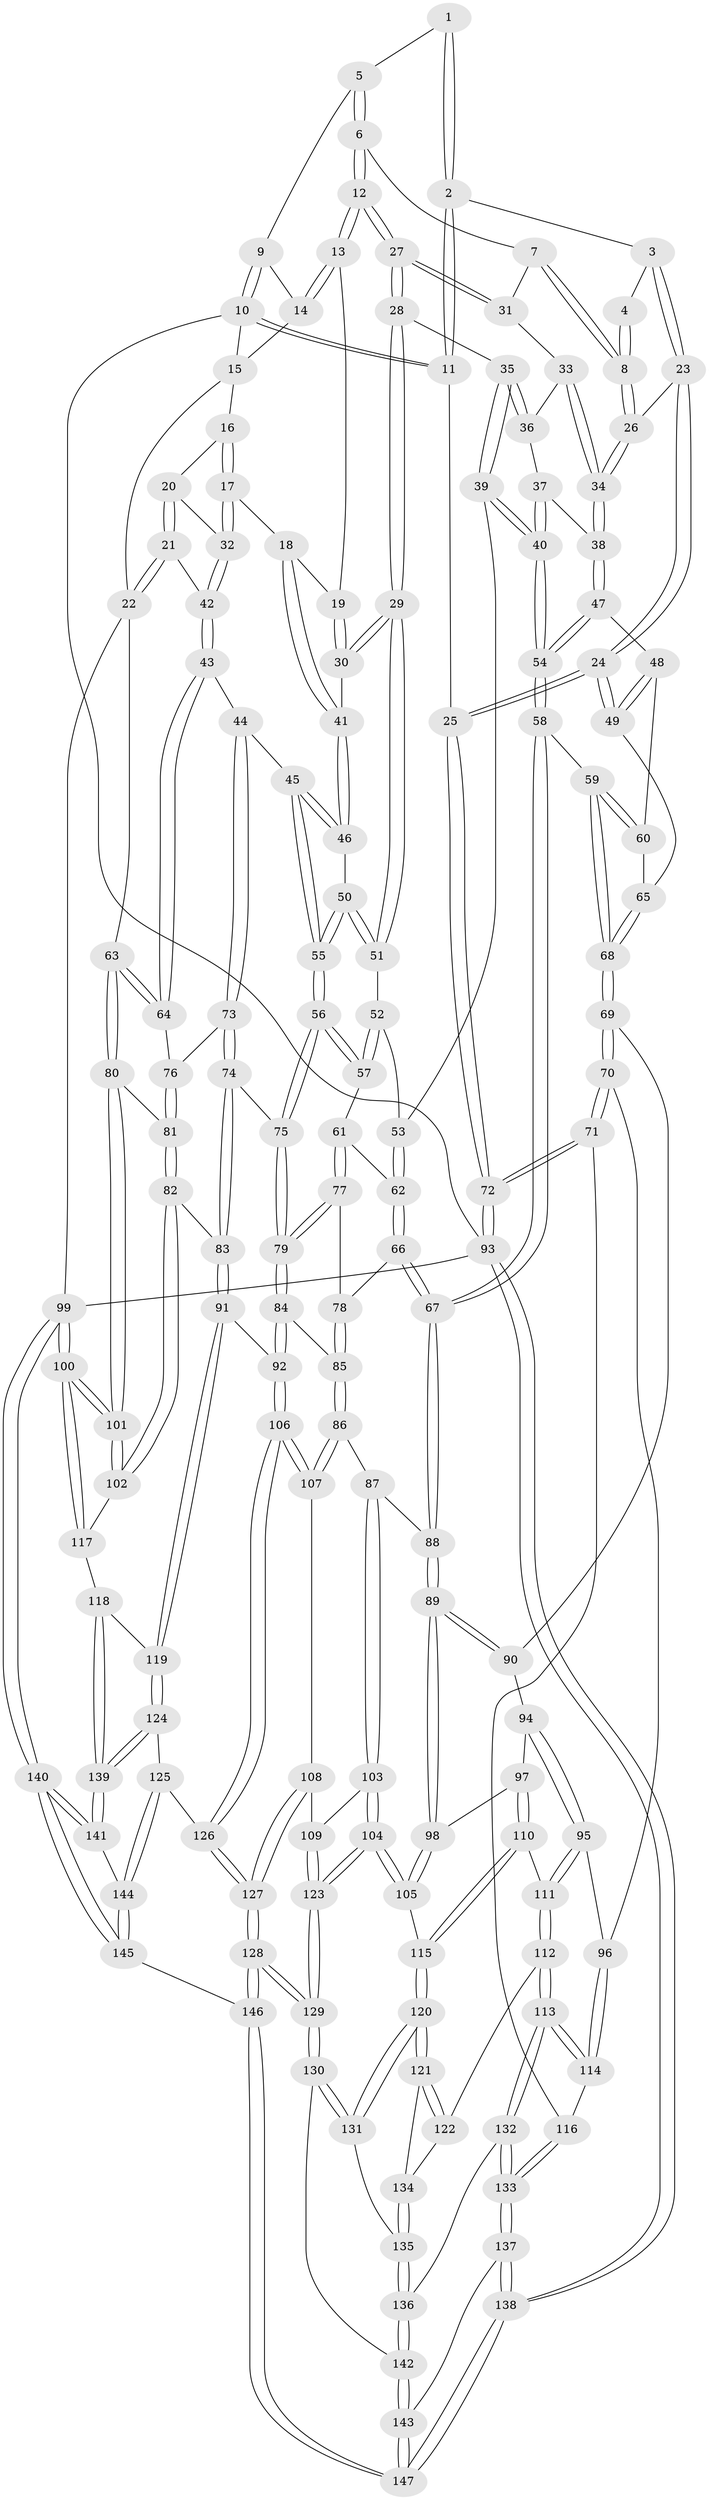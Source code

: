 // coarse degree distribution, {4: 0.5932203389830508, 5: 0.0847457627118644, 6: 0.01694915254237288, 3: 0.288135593220339, 2: 0.01694915254237288}
// Generated by graph-tools (version 1.1) at 2025/38/03/04/25 23:38:21]
// undirected, 147 vertices, 364 edges
graph export_dot {
  node [color=gray90,style=filled];
  1 [pos="+0.15312644256908073+0.05207209712276968"];
  2 [pos="+0.02137958835293175+0.04594547622674296"];
  3 [pos="+0.06434861619669076+0.09378470243269765"];
  4 [pos="+0.1428676842758108+0.08125748367684861"];
  5 [pos="+0.2845718851854114+0"];
  6 [pos="+0.3039281483124214+0"];
  7 [pos="+0.2773674292818123+0.10810855912810197"];
  8 [pos="+0.17410734329637345+0.21043134091046545"];
  9 [pos="+0.2812454462268819+0"];
  10 [pos="+0+0"];
  11 [pos="+0+0"];
  12 [pos="+0.4781885607633928+0.12424242454333861"];
  13 [pos="+0.6633371248868343+0"];
  14 [pos="+0.7093761926036616+0"];
  15 [pos="+0.717059992877526+0"];
  16 [pos="+0.7876840377171355+0"];
  17 [pos="+0.7633213905700964+0.22963712483757326"];
  18 [pos="+0.7515594821724707+0.2304881953788611"];
  19 [pos="+0.6550601921209873+0.12918375330584425"];
  20 [pos="+0.9193380231043861+0.10351924818983145"];
  21 [pos="+1+0.19605176278161565"];
  22 [pos="+1+0.1965885359088989"];
  23 [pos="+0.11461712911089027+0.21975229342519637"];
  24 [pos="+0+0.3398775403700774"];
  25 [pos="+0+0.3517619573005323"];
  26 [pos="+0.17027690738463908+0.2168659246530422"];
  27 [pos="+0.48277350287348486+0.20240766294838483"];
  28 [pos="+0.494939324500359+0.228364623733514"];
  29 [pos="+0.5070152088193657+0.2383024486568474"];
  30 [pos="+0.5437681276354178+0.22692979552321207"];
  31 [pos="+0.33833214272871204+0.17550076044578766"];
  32 [pos="+0.7841133801317759+0.2367275192277473"];
  33 [pos="+0.3205897133353415+0.24282326471344481"];
  34 [pos="+0.17953028801892765+0.22911714150819462"];
  35 [pos="+0.40595359578146645+0.26942791417772105"];
  36 [pos="+0.33778419439322066+0.27084694039014406"];
  37 [pos="+0.33536520178614543+0.27488960604432866"];
  38 [pos="+0.2168805760313181+0.3220366752116047"];
  39 [pos="+0.35455108842293376+0.4005135123134308"];
  40 [pos="+0.3260965898038904+0.4192035828899536"];
  41 [pos="+0.7077885370954625+0.26203862019725127"];
  42 [pos="+0.8667195821277041+0.3302514803519843"];
  43 [pos="+0.8564691603783142+0.3792492450096593"];
  44 [pos="+0.8478179893580818+0.3944202958757232"];
  45 [pos="+0.7981155900784235+0.38687571142627636"];
  46 [pos="+0.6763438254291276+0.3456157873849407"];
  47 [pos="+0.22105012382243683+0.3523413904966932"];
  48 [pos="+0.18558982802578072+0.37317115726840444"];
  49 [pos="+0.05527529720990573+0.39820735774829746"];
  50 [pos="+0.6499676001595733+0.3686310501096207"];
  51 [pos="+0.5154107930613439+0.2846611234081337"];
  52 [pos="+0.49160926556042545+0.3569235499564259"];
  53 [pos="+0.4890702517327324+0.3608168902487795"];
  54 [pos="+0.31427615983591917+0.43241871113203306"];
  55 [pos="+0.6456633985764705+0.4347076105201385"];
  56 [pos="+0.6409087338425411+0.45631238670551183"];
  57 [pos="+0.6364599516047121+0.45793904812076675"];
  58 [pos="+0.31631676269813214+0.4719993738792512"];
  59 [pos="+0.18037639491916357+0.5350489865884136"];
  60 [pos="+0.1680540998218869+0.44293346875406675"];
  61 [pos="+0.6299263357264697+0.4622818986842058"];
  62 [pos="+0.4940886435365952+0.46482237986991"];
  63 [pos="+1+0.4683046981578607"];
  64 [pos="+1+0.454033811545816"];
  65 [pos="+0.08151062603698768+0.42664001708245347"];
  66 [pos="+0.4586094864725744+0.5174468855411684"];
  67 [pos="+0.39091957772785707+0.5555436067890375"];
  68 [pos="+0.16577961912526817+0.5471263020441164"];
  69 [pos="+0.15220494199095494+0.5731646617914465"];
  70 [pos="+0+0.6298114299471311"];
  71 [pos="+0+0.6402019569174267"];
  72 [pos="+0+0.6278872261024648"];
  73 [pos="+0.835439163783713+0.4831362120271021"];
  74 [pos="+0.7781289181125449+0.5263996158928652"];
  75 [pos="+0.7416968515132752+0.5309154460705429"];
  76 [pos="+0.8629711822880793+0.4991594281234742"];
  77 [pos="+0.5877922075541094+0.5355357284913661"];
  78 [pos="+0.5672200664021216+0.55367039529289"];
  79 [pos="+0.6835924479438553+0.6148077066563205"];
  80 [pos="+1+0.49786102499631996"];
  81 [pos="+0.9075036842136048+0.5444986828510349"];
  82 [pos="+0.9556415943203905+0.6928193438904353"];
  83 [pos="+0.838335202390728+0.690016973918933"];
  84 [pos="+0.6723249832728151+0.6412249905021729"];
  85 [pos="+0.5723776193649174+0.6565388647257092"];
  86 [pos="+0.569969494136697+0.6585120777277876"];
  87 [pos="+0.4907511270122065+0.6579230267909874"];
  88 [pos="+0.3916660181617345+0.5994110919067431"];
  89 [pos="+0.36893013250470624+0.6295690358863381"];
  90 [pos="+0.18425006156068902+0.6134527050183023"];
  91 [pos="+0.7748109054226643+0.7362559299464304"];
  92 [pos="+0.7192699667172338+0.7135996516048971"];
  93 [pos="+0+1"];
  94 [pos="+0.18774897193126355+0.6274893189466277"];
  95 [pos="+0.16553780594432232+0.7235310761909427"];
  96 [pos="+0.1256853717351481+0.7149054451253442"];
  97 [pos="+0.2640330239541309+0.7121441290844017"];
  98 [pos="+0.3511286166898179+0.6768917698469926"];
  99 [pos="+1+1"];
  100 [pos="+1+1"];
  101 [pos="+1+0.7056225667518845"];
  102 [pos="+0.9662062298128029+0.6982639234838237"];
  103 [pos="+0.4802647633746909+0.7349571120217512"];
  104 [pos="+0.37824814537687623+0.7744430411204849"];
  105 [pos="+0.3775648512147551+0.7733424784313555"];
  106 [pos="+0.6295045699696137+0.7856441834322807"];
  107 [pos="+0.5814473173519484+0.7468926957860826"];
  108 [pos="+0.5161622665351124+0.7869177049904106"];
  109 [pos="+0.5076544391686547+0.7821186388105243"];
  110 [pos="+0.23059781267980123+0.7586724419658462"];
  111 [pos="+0.19349636662216368+0.7632300221570179"];
  112 [pos="+0.16177549081981013+0.8049069550488149"];
  113 [pos="+0.15991471110634684+0.8062797552776403"];
  114 [pos="+0.1003650012526157+0.7936082618853825"];
  115 [pos="+0.25759343171025906+0.7908701889555638"];
  116 [pos="+0.057099787899758905+0.7949822854090253"];
  117 [pos="+0.9081759135897184+0.8177234164847619"];
  118 [pos="+0.8699231051524635+0.8414652142723839"];
  119 [pos="+0.7774791486919224+0.7711711781834358"];
  120 [pos="+0.2715171792008441+0.8530724129093429"];
  121 [pos="+0.2502488813512207+0.8505928584824979"];
  122 [pos="+0.20690876199333966+0.8368032496906825"];
  123 [pos="+0.38883588367640093+0.8194811931139219"];
  124 [pos="+0.7258280340085137+0.8771714354344293"];
  125 [pos="+0.7218290645587682+0.8785532871164032"];
  126 [pos="+0.635283161935835+0.850795382965476"];
  127 [pos="+0.5357609464871537+0.9180316390529754"];
  128 [pos="+0.48197296776702747+1"];
  129 [pos="+0.38394170796855753+0.8871414840582426"];
  130 [pos="+0.2970458100647891+0.8859132735904354"];
  131 [pos="+0.28122104123706976+0.8669253159665018"];
  132 [pos="+0.1477609421858664+0.8937427569793259"];
  133 [pos="+0.07154628535773312+0.9532132264389841"];
  134 [pos="+0.2071311750019946+0.863965318239341"];
  135 [pos="+0.19658579167403448+0.8760413976472337"];
  136 [pos="+0.16695948003132755+0.8964798412014076"];
  137 [pos="+0.007901540886647926+1"];
  138 [pos="+0+1"];
  139 [pos="+0.8474155965257456+0.9389561176055756"];
  140 [pos="+1+1"];
  141 [pos="+0.8939787412437048+1"];
  142 [pos="+0.2490571907031565+0.9330065333740665"];
  143 [pos="+0.2466654647121336+0.9475251783274171"];
  144 [pos="+0.7001745348229479+0.9540739762735343"];
  145 [pos="+0.5462037513825793+1"];
  146 [pos="+0.5016551314046525+1"];
  147 [pos="+0.3499664876713333+1"];
  1 -- 2;
  1 -- 2;
  1 -- 5;
  2 -- 3;
  2 -- 11;
  2 -- 11;
  3 -- 4;
  3 -- 23;
  3 -- 23;
  4 -- 8;
  4 -- 8;
  5 -- 6;
  5 -- 6;
  5 -- 9;
  6 -- 7;
  6 -- 12;
  6 -- 12;
  7 -- 8;
  7 -- 8;
  7 -- 31;
  8 -- 26;
  8 -- 26;
  9 -- 10;
  9 -- 10;
  9 -- 14;
  10 -- 11;
  10 -- 11;
  10 -- 15;
  10 -- 93;
  11 -- 25;
  12 -- 13;
  12 -- 13;
  12 -- 27;
  12 -- 27;
  13 -- 14;
  13 -- 14;
  13 -- 19;
  14 -- 15;
  15 -- 16;
  15 -- 22;
  16 -- 17;
  16 -- 17;
  16 -- 20;
  17 -- 18;
  17 -- 32;
  17 -- 32;
  18 -- 19;
  18 -- 41;
  18 -- 41;
  19 -- 30;
  19 -- 30;
  20 -- 21;
  20 -- 21;
  20 -- 32;
  21 -- 22;
  21 -- 22;
  21 -- 42;
  22 -- 63;
  22 -- 99;
  23 -- 24;
  23 -- 24;
  23 -- 26;
  24 -- 25;
  24 -- 25;
  24 -- 49;
  24 -- 49;
  25 -- 72;
  25 -- 72;
  26 -- 34;
  26 -- 34;
  27 -- 28;
  27 -- 28;
  27 -- 31;
  27 -- 31;
  28 -- 29;
  28 -- 29;
  28 -- 35;
  29 -- 30;
  29 -- 30;
  29 -- 51;
  29 -- 51;
  30 -- 41;
  31 -- 33;
  32 -- 42;
  32 -- 42;
  33 -- 34;
  33 -- 34;
  33 -- 36;
  34 -- 38;
  34 -- 38;
  35 -- 36;
  35 -- 36;
  35 -- 39;
  35 -- 39;
  36 -- 37;
  37 -- 38;
  37 -- 40;
  37 -- 40;
  38 -- 47;
  38 -- 47;
  39 -- 40;
  39 -- 40;
  39 -- 53;
  40 -- 54;
  40 -- 54;
  41 -- 46;
  41 -- 46;
  42 -- 43;
  42 -- 43;
  43 -- 44;
  43 -- 64;
  43 -- 64;
  44 -- 45;
  44 -- 73;
  44 -- 73;
  45 -- 46;
  45 -- 46;
  45 -- 55;
  45 -- 55;
  46 -- 50;
  47 -- 48;
  47 -- 54;
  47 -- 54;
  48 -- 49;
  48 -- 49;
  48 -- 60;
  49 -- 65;
  50 -- 51;
  50 -- 51;
  50 -- 55;
  50 -- 55;
  51 -- 52;
  52 -- 53;
  52 -- 57;
  52 -- 57;
  53 -- 62;
  53 -- 62;
  54 -- 58;
  54 -- 58;
  55 -- 56;
  55 -- 56;
  56 -- 57;
  56 -- 57;
  56 -- 75;
  56 -- 75;
  57 -- 61;
  58 -- 59;
  58 -- 67;
  58 -- 67;
  59 -- 60;
  59 -- 60;
  59 -- 68;
  59 -- 68;
  60 -- 65;
  61 -- 62;
  61 -- 77;
  61 -- 77;
  62 -- 66;
  62 -- 66;
  63 -- 64;
  63 -- 64;
  63 -- 80;
  63 -- 80;
  64 -- 76;
  65 -- 68;
  65 -- 68;
  66 -- 67;
  66 -- 67;
  66 -- 78;
  67 -- 88;
  67 -- 88;
  68 -- 69;
  68 -- 69;
  69 -- 70;
  69 -- 70;
  69 -- 90;
  70 -- 71;
  70 -- 71;
  70 -- 96;
  71 -- 72;
  71 -- 72;
  71 -- 116;
  72 -- 93;
  72 -- 93;
  73 -- 74;
  73 -- 74;
  73 -- 76;
  74 -- 75;
  74 -- 83;
  74 -- 83;
  75 -- 79;
  75 -- 79;
  76 -- 81;
  76 -- 81;
  77 -- 78;
  77 -- 79;
  77 -- 79;
  78 -- 85;
  78 -- 85;
  79 -- 84;
  79 -- 84;
  80 -- 81;
  80 -- 101;
  80 -- 101;
  81 -- 82;
  81 -- 82;
  82 -- 83;
  82 -- 102;
  82 -- 102;
  83 -- 91;
  83 -- 91;
  84 -- 85;
  84 -- 92;
  84 -- 92;
  85 -- 86;
  85 -- 86;
  86 -- 87;
  86 -- 107;
  86 -- 107;
  87 -- 88;
  87 -- 103;
  87 -- 103;
  88 -- 89;
  88 -- 89;
  89 -- 90;
  89 -- 90;
  89 -- 98;
  89 -- 98;
  90 -- 94;
  91 -- 92;
  91 -- 119;
  91 -- 119;
  92 -- 106;
  92 -- 106;
  93 -- 138;
  93 -- 138;
  93 -- 99;
  94 -- 95;
  94 -- 95;
  94 -- 97;
  95 -- 96;
  95 -- 111;
  95 -- 111;
  96 -- 114;
  96 -- 114;
  97 -- 98;
  97 -- 110;
  97 -- 110;
  98 -- 105;
  98 -- 105;
  99 -- 100;
  99 -- 100;
  99 -- 140;
  99 -- 140;
  100 -- 101;
  100 -- 101;
  100 -- 117;
  100 -- 117;
  101 -- 102;
  101 -- 102;
  102 -- 117;
  103 -- 104;
  103 -- 104;
  103 -- 109;
  104 -- 105;
  104 -- 105;
  104 -- 123;
  104 -- 123;
  105 -- 115;
  106 -- 107;
  106 -- 107;
  106 -- 126;
  106 -- 126;
  107 -- 108;
  108 -- 109;
  108 -- 127;
  108 -- 127;
  109 -- 123;
  109 -- 123;
  110 -- 111;
  110 -- 115;
  110 -- 115;
  111 -- 112;
  111 -- 112;
  112 -- 113;
  112 -- 113;
  112 -- 122;
  113 -- 114;
  113 -- 114;
  113 -- 132;
  113 -- 132;
  114 -- 116;
  115 -- 120;
  115 -- 120;
  116 -- 133;
  116 -- 133;
  117 -- 118;
  118 -- 119;
  118 -- 139;
  118 -- 139;
  119 -- 124;
  119 -- 124;
  120 -- 121;
  120 -- 121;
  120 -- 131;
  120 -- 131;
  121 -- 122;
  121 -- 122;
  121 -- 134;
  122 -- 134;
  123 -- 129;
  123 -- 129;
  124 -- 125;
  124 -- 139;
  124 -- 139;
  125 -- 126;
  125 -- 144;
  125 -- 144;
  126 -- 127;
  126 -- 127;
  127 -- 128;
  127 -- 128;
  128 -- 129;
  128 -- 129;
  128 -- 146;
  128 -- 146;
  129 -- 130;
  129 -- 130;
  130 -- 131;
  130 -- 131;
  130 -- 142;
  131 -- 135;
  132 -- 133;
  132 -- 133;
  132 -- 136;
  133 -- 137;
  133 -- 137;
  134 -- 135;
  134 -- 135;
  135 -- 136;
  135 -- 136;
  136 -- 142;
  136 -- 142;
  137 -- 138;
  137 -- 138;
  137 -- 143;
  138 -- 147;
  138 -- 147;
  139 -- 141;
  139 -- 141;
  140 -- 141;
  140 -- 141;
  140 -- 145;
  140 -- 145;
  141 -- 144;
  142 -- 143;
  142 -- 143;
  143 -- 147;
  143 -- 147;
  144 -- 145;
  144 -- 145;
  145 -- 146;
  146 -- 147;
  146 -- 147;
}
